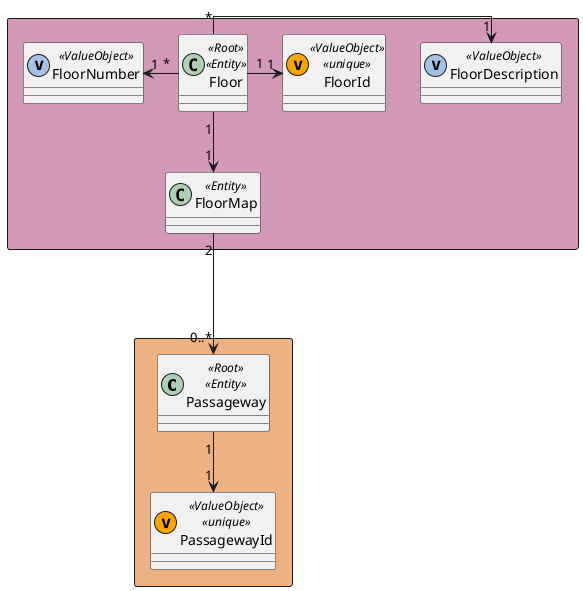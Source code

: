 @startuml domain
skinparam linetype ortho


'========================================================
rectangle #EDB182{
class Passageway  << Root >> << Entity >>
class PassagewayId  << (v,orange) ValueObject >> << unique >>
}
'========================================================
rectangle #D499B9{
class Floor  << Root >> << Entity >>
class FloorId  << (v,orange) ValueObject >> << unique >>
class FloorDescription  << (v,#A4C2E5) ValueObject >>
class FloorMap  << Entity >>
class FloorNumber << (v,#A4C2E5) ValueObject >>
}

'========================================================

Passageway "1"-d->"1" PassagewayId

Floor "1"-d->"1" FloorMap
Floor "*"-u>"1" FloorNumber
Floor "*"->"1" FloorDescription
Floor "1" -> "1" FloorId

FloorMap "2"--->"0..*" Passageway

@enduml
